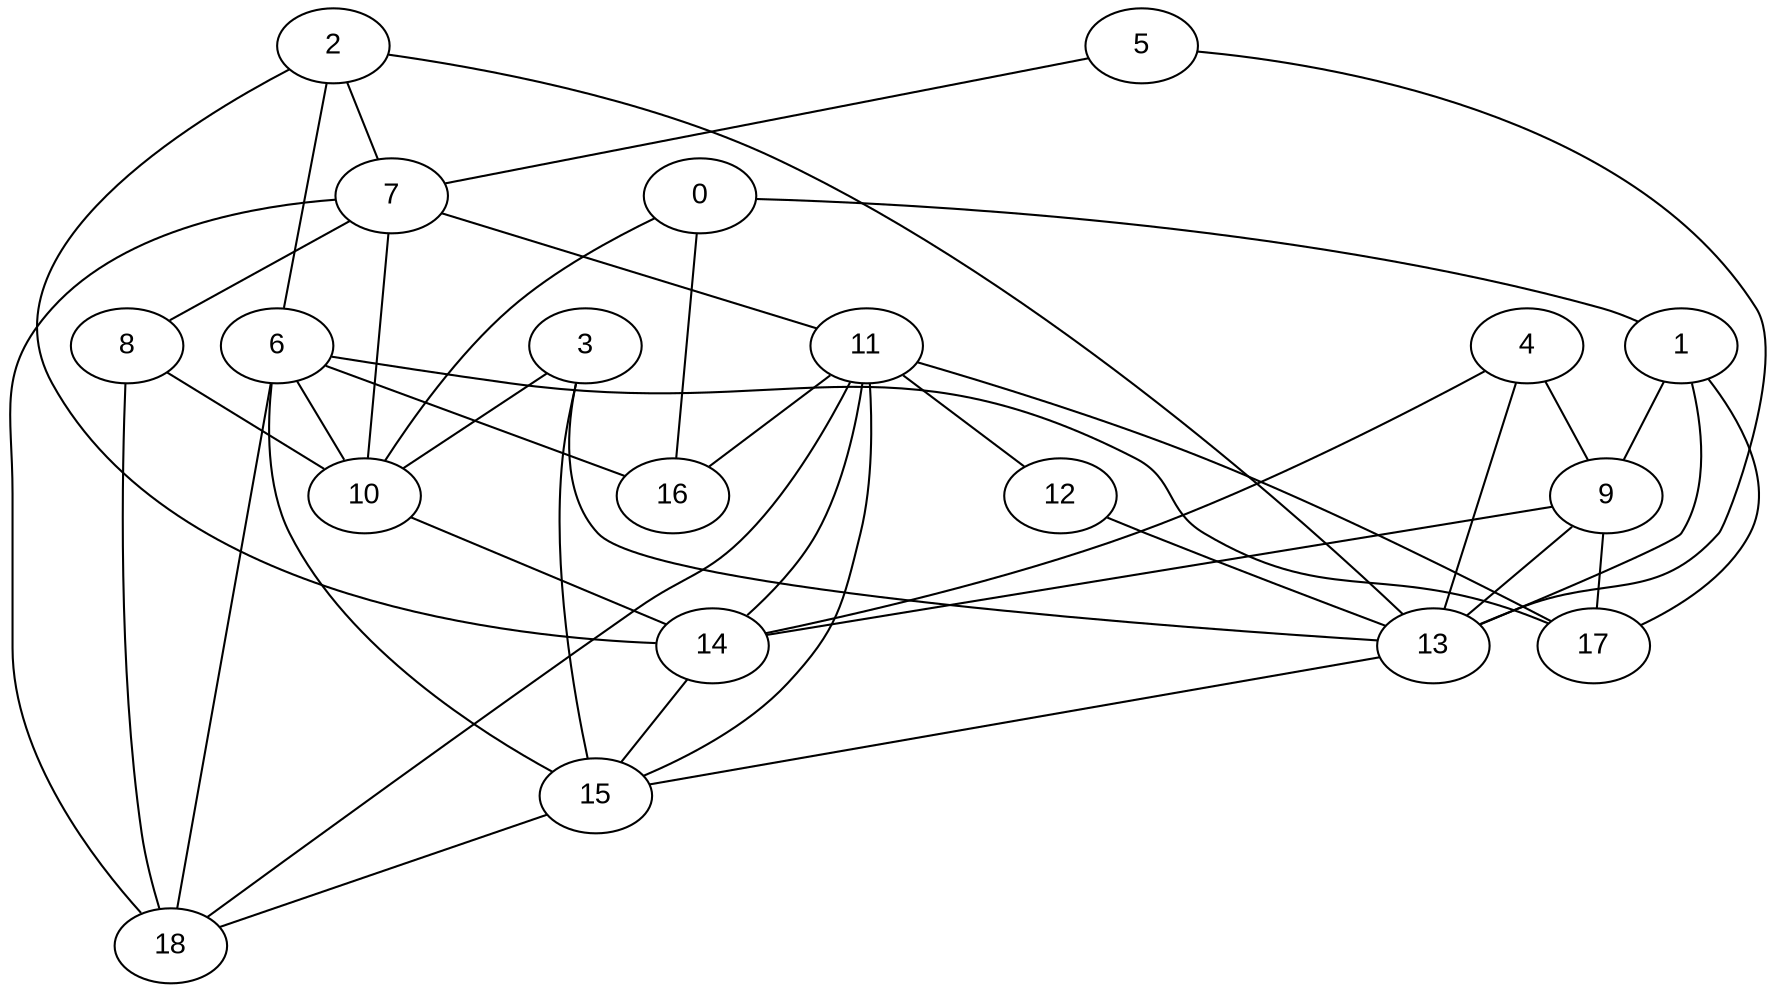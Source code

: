 graph InitialGraph {
  node [style=filled, fillcolor=white, fontname="Arial"];
  0;
  1;
  2;
  3;
  4;
  5;
  6;
  7;
  8;
  9;
  10;
  11;
  12;
  13;
  14;
  15;
  16;
  17;
  18;
  0 -- 1;
  0 -- 10;
  0 -- 16;
  1 -- 9;
  1 -- 13;
  1 -- 17;
  2 -- 6;
  2 -- 7;
  2 -- 13;
  2 -- 14;
  3 -- 10;
  3 -- 13;
  3 -- 15;
  4 -- 9;
  4 -- 13;
  4 -- 14;
  5 -- 7;
  5 -- 13;
  6 -- 10;
  6 -- 15;
  6 -- 16;
  6 -- 17;
  6 -- 18;
  7 -- 8;
  7 -- 10;
  7 -- 11;
  7 -- 18;
  8 -- 10;
  8 -- 18;
  9 -- 13;
  9 -- 14;
  9 -- 17;
  10 -- 14;
  11 -- 12;
  11 -- 14;
  11 -- 15;
  11 -- 16;
  11 -- 17;
  11 -- 18;
  12 -- 13;
  13 -- 15;
  14 -- 15;
  15 -- 18;
}

